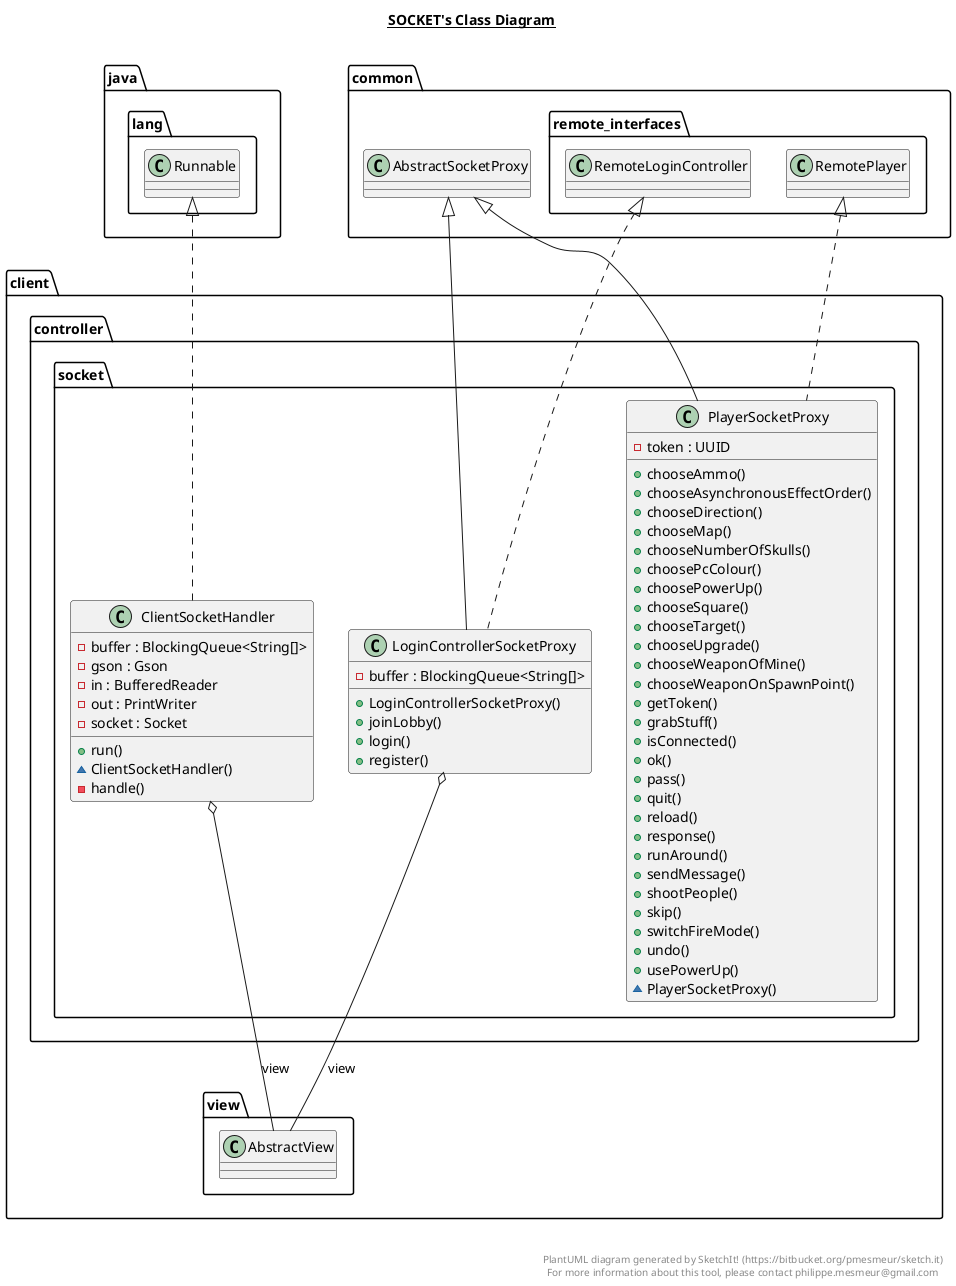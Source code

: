 @startuml

title __SOCKET's Class Diagram__\n

  namespace client {
    namespace controller.socket {
      class client.controller.socket.ClientSocketHandler {
          - buffer : BlockingQueue<String[]>
          - gson : Gson
          - in : BufferedReader
          - out : PrintWriter
          - socket : Socket
          + run()
          ~ ClientSocketHandler()
          - handle()
      }
    }
  }
  

  namespace client {
    namespace controller.socket {
      class client.controller.socket.LoginControllerSocketProxy {
          - buffer : BlockingQueue<String[]>
          + LoginControllerSocketProxy()
          + joinLobby()
          + login()
          + register()
      }
    }
  }
  

  namespace client {
    namespace controller.socket {
      class client.controller.socket.PlayerSocketProxy {
          - token : UUID
          + chooseAmmo()
          + chooseAsynchronousEffectOrder()
          + chooseDirection()
          + chooseMap()
          + chooseNumberOfSkulls()
          + choosePcColour()
          + choosePowerUp()
          + chooseSquare()
          + chooseTarget()
          + chooseUpgrade()
          + chooseWeaponOfMine()
          + chooseWeaponOnSpawnPoint()
          + getToken()
          + grabStuff()
          + isConnected()
          + ok()
          + pass()
          + quit()
          + reload()
          + response()
          + runAround()
          + sendMessage()
          + shootPeople()
          + skip()
          + switchFireMode()
          + undo()
          + usePowerUp()
          ~ PlayerSocketProxy()
      }
    }
  }
  

  client.controller.socket.ClientSocketHandler .up.|> java.lang.Runnable
  client.controller.socket.ClientSocketHandler o-- client.view.AbstractView : view
  client.controller.socket.LoginControllerSocketProxy .up.|> common.remote_interfaces.RemoteLoginController
  client.controller.socket.LoginControllerSocketProxy -up-|> common.AbstractSocketProxy
  client.controller.socket.LoginControllerSocketProxy o-- client.view.AbstractView : view
  client.controller.socket.PlayerSocketProxy .up.|> common.remote_interfaces.RemotePlayer
  client.controller.socket.PlayerSocketProxy -up-|> common.AbstractSocketProxy


right footer


PlantUML diagram generated by SketchIt! (https://bitbucket.org/pmesmeur/sketch.it)
For more information about this tool, please contact philippe.mesmeur@gmail.com
endfooter

@enduml
